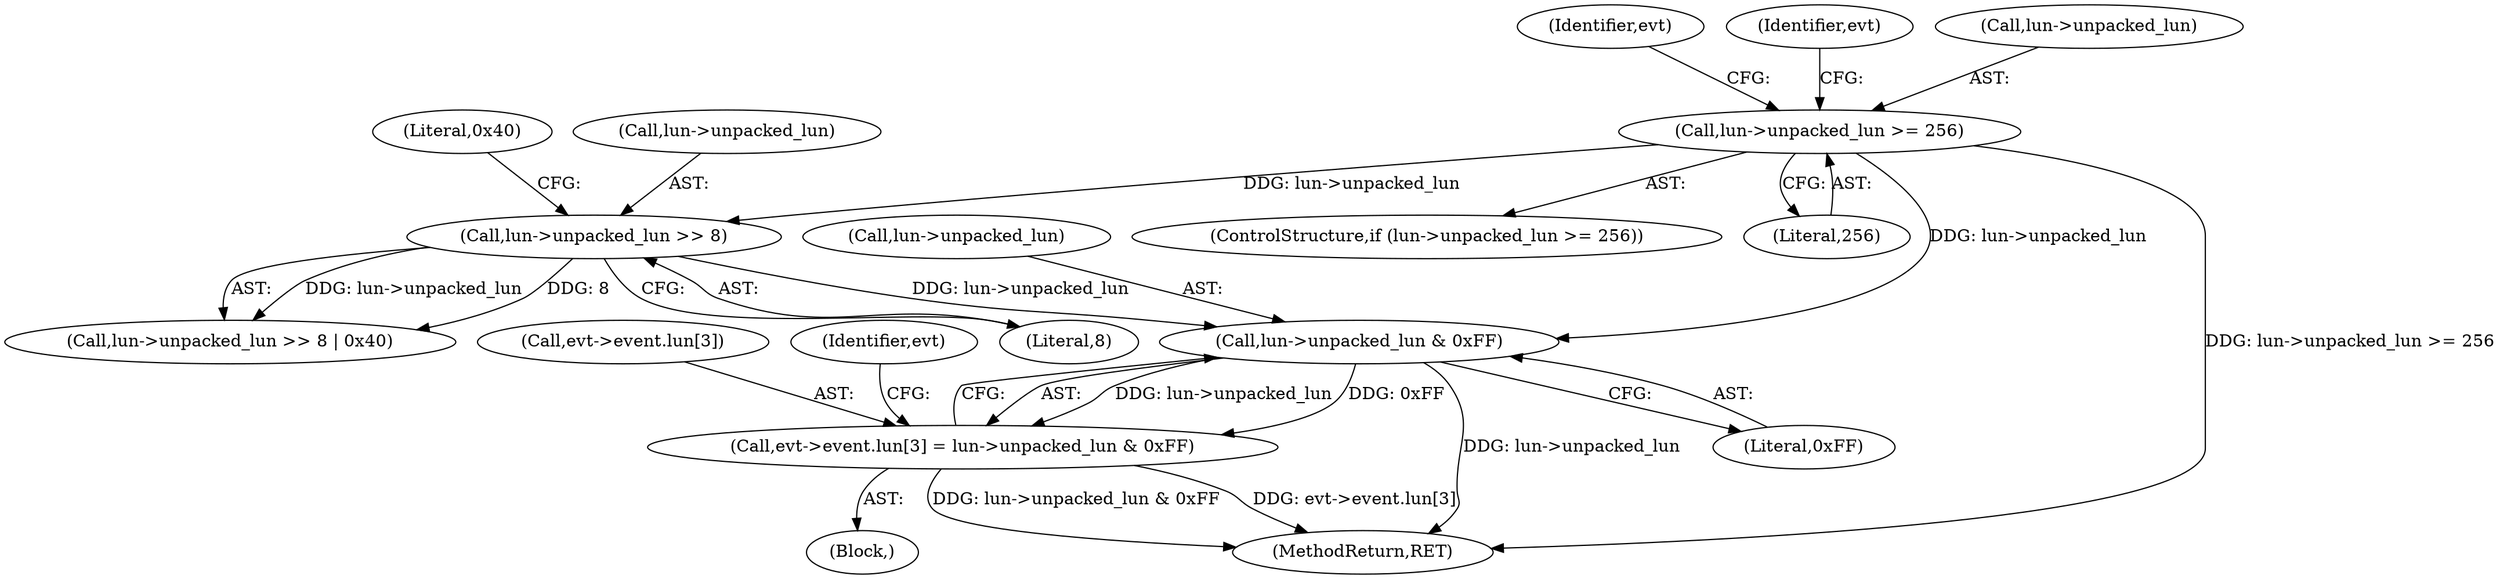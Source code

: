 digraph "0_linux_59c816c1f24df0204e01851431d3bab3eb76719c_0@pointer" {
"1000174" [label="(Call,lun->unpacked_lun & 0xFF)"];
"1000146" [label="(Call,lun->unpacked_lun >= 256)"];
"1000160" [label="(Call,lun->unpacked_lun >> 8)"];
"1000166" [label="(Call,evt->event.lun[3] = lun->unpacked_lun & 0xFF)"];
"1000146" [label="(Call,lun->unpacked_lun >= 256)"];
"1000155" [label="(Identifier,evt)"];
"1000175" [label="(Call,lun->unpacked_lun)"];
"1000166" [label="(Call,evt->event.lun[3] = lun->unpacked_lun & 0xFF)"];
"1000160" [label="(Call,lun->unpacked_lun >> 8)"];
"1000178" [label="(Literal,0xFF)"];
"1000145" [label="(ControlStructure,if (lun->unpacked_lun >= 256))"];
"1000174" [label="(Call,lun->unpacked_lun & 0xFF)"];
"1000124" [label="(Block,)"];
"1000165" [label="(Literal,0x40)"];
"1000167" [label="(Call,evt->event.lun[3])"];
"1000159" [label="(Call,lun->unpacked_lun >> 8 | 0x40)"];
"1000197" [label="(MethodReturn,RET)"];
"1000150" [label="(Literal,256)"];
"1000164" [label="(Literal,8)"];
"1000161" [label="(Call,lun->unpacked_lun)"];
"1000170" [label="(Identifier,evt)"];
"1000147" [label="(Call,lun->unpacked_lun)"];
"1000182" [label="(Identifier,evt)"];
"1000174" -> "1000166"  [label="AST: "];
"1000174" -> "1000178"  [label="CFG: "];
"1000175" -> "1000174"  [label="AST: "];
"1000178" -> "1000174"  [label="AST: "];
"1000166" -> "1000174"  [label="CFG: "];
"1000174" -> "1000197"  [label="DDG: lun->unpacked_lun"];
"1000174" -> "1000166"  [label="DDG: lun->unpacked_lun"];
"1000174" -> "1000166"  [label="DDG: 0xFF"];
"1000146" -> "1000174"  [label="DDG: lun->unpacked_lun"];
"1000160" -> "1000174"  [label="DDG: lun->unpacked_lun"];
"1000146" -> "1000145"  [label="AST: "];
"1000146" -> "1000150"  [label="CFG: "];
"1000147" -> "1000146"  [label="AST: "];
"1000150" -> "1000146"  [label="AST: "];
"1000155" -> "1000146"  [label="CFG: "];
"1000170" -> "1000146"  [label="CFG: "];
"1000146" -> "1000197"  [label="DDG: lun->unpacked_lun >= 256"];
"1000146" -> "1000160"  [label="DDG: lun->unpacked_lun"];
"1000160" -> "1000159"  [label="AST: "];
"1000160" -> "1000164"  [label="CFG: "];
"1000161" -> "1000160"  [label="AST: "];
"1000164" -> "1000160"  [label="AST: "];
"1000165" -> "1000160"  [label="CFG: "];
"1000160" -> "1000159"  [label="DDG: lun->unpacked_lun"];
"1000160" -> "1000159"  [label="DDG: 8"];
"1000166" -> "1000124"  [label="AST: "];
"1000167" -> "1000166"  [label="AST: "];
"1000182" -> "1000166"  [label="CFG: "];
"1000166" -> "1000197"  [label="DDG: evt->event.lun[3]"];
"1000166" -> "1000197"  [label="DDG: lun->unpacked_lun & 0xFF"];
}
